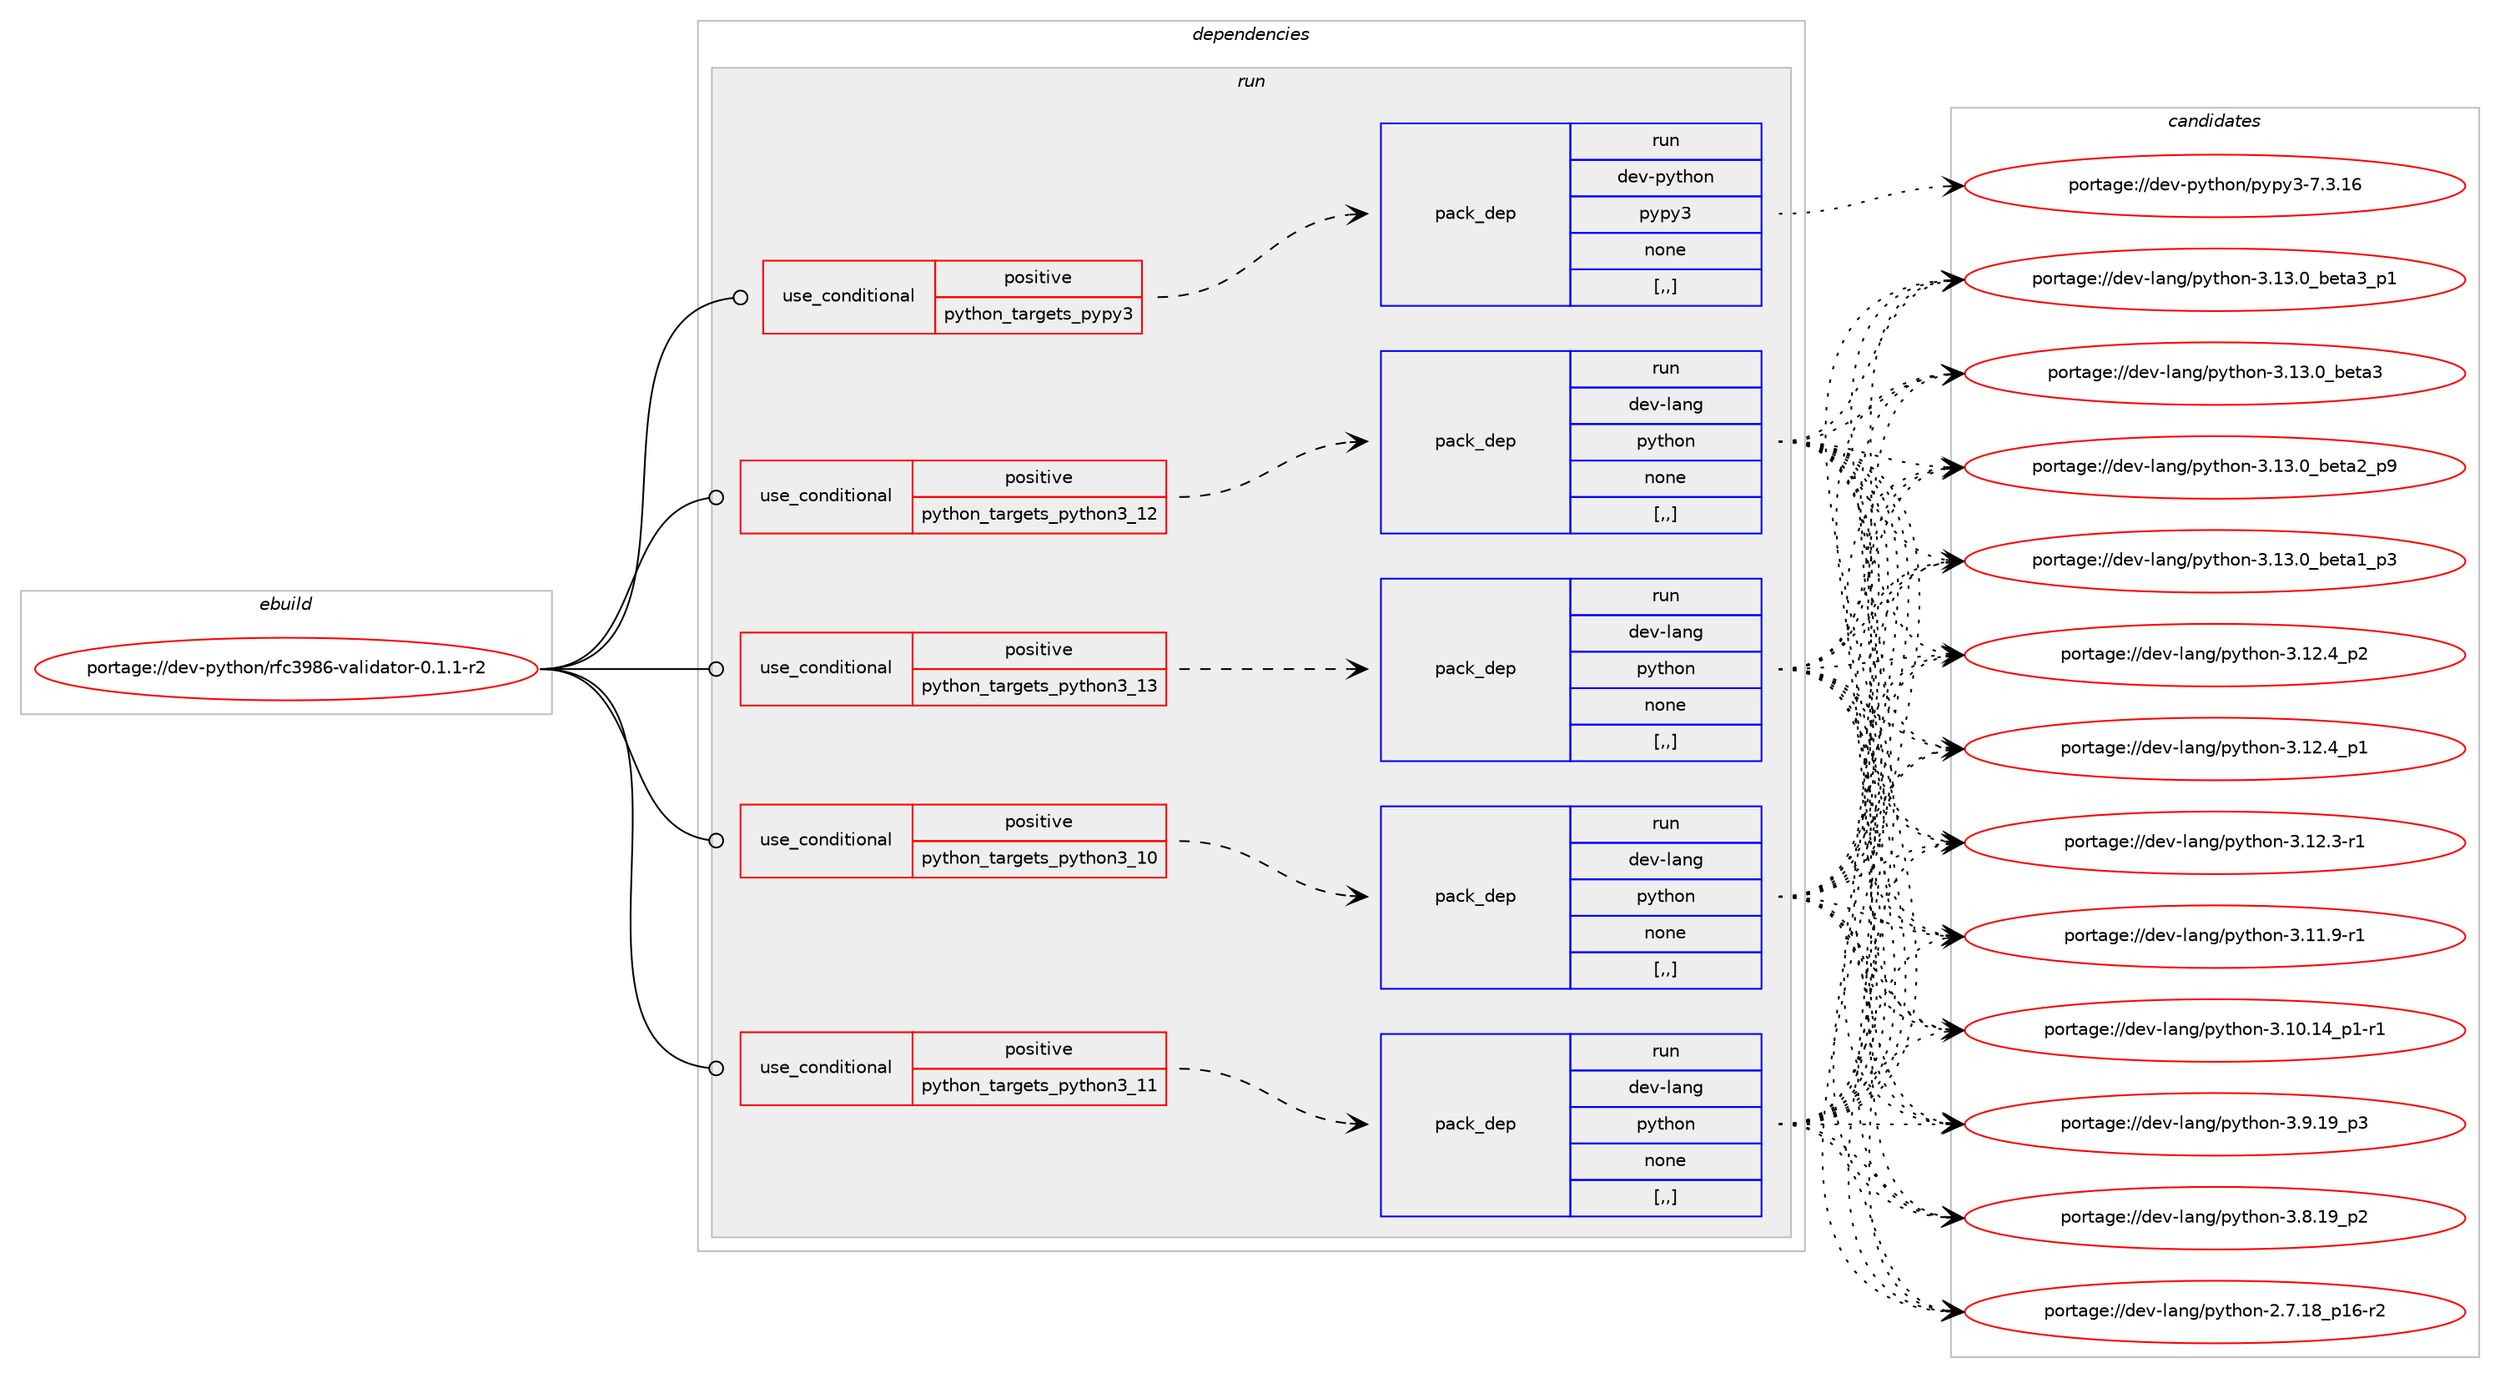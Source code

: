 digraph prolog {

# *************
# Graph options
# *************

newrank=true;
concentrate=true;
compound=true;
graph [rankdir=LR,fontname=Helvetica,fontsize=10,ranksep=1.5];#, ranksep=2.5, nodesep=0.2];
edge  [arrowhead=vee];
node  [fontname=Helvetica,fontsize=10];

# **********
# The ebuild
# **********

subgraph cluster_leftcol {
color=gray;
rank=same;
label=<<i>ebuild</i>>;
id [label="portage://dev-python/rfc3986-validator-0.1.1-r2", color=red, width=4, href="../dev-python/rfc3986-validator-0.1.1-r2.svg"];
}

# ****************
# The dependencies
# ****************

subgraph cluster_midcol {
color=gray;
label=<<i>dependencies</i>>;
subgraph cluster_compile {
fillcolor="#eeeeee";
style=filled;
label=<<i>compile</i>>;
}
subgraph cluster_compileandrun {
fillcolor="#eeeeee";
style=filled;
label=<<i>compile and run</i>>;
}
subgraph cluster_run {
fillcolor="#eeeeee";
style=filled;
label=<<i>run</i>>;
subgraph cond38688 {
dependency160966 [label=<<TABLE BORDER="0" CELLBORDER="1" CELLSPACING="0" CELLPADDING="4"><TR><TD ROWSPAN="3" CELLPADDING="10">use_conditional</TD></TR><TR><TD>positive</TD></TR><TR><TD>python_targets_pypy3</TD></TR></TABLE>>, shape=none, color=red];
subgraph pack121018 {
dependency160967 [label=<<TABLE BORDER="0" CELLBORDER="1" CELLSPACING="0" CELLPADDING="4" WIDTH="220"><TR><TD ROWSPAN="6" CELLPADDING="30">pack_dep</TD></TR><TR><TD WIDTH="110">run</TD></TR><TR><TD>dev-python</TD></TR><TR><TD>pypy3</TD></TR><TR><TD>none</TD></TR><TR><TD>[,,]</TD></TR></TABLE>>, shape=none, color=blue];
}
dependency160966:e -> dependency160967:w [weight=20,style="dashed",arrowhead="vee"];
}
id:e -> dependency160966:w [weight=20,style="solid",arrowhead="odot"];
subgraph cond38689 {
dependency160968 [label=<<TABLE BORDER="0" CELLBORDER="1" CELLSPACING="0" CELLPADDING="4"><TR><TD ROWSPAN="3" CELLPADDING="10">use_conditional</TD></TR><TR><TD>positive</TD></TR><TR><TD>python_targets_python3_10</TD></TR></TABLE>>, shape=none, color=red];
subgraph pack121019 {
dependency160969 [label=<<TABLE BORDER="0" CELLBORDER="1" CELLSPACING="0" CELLPADDING="4" WIDTH="220"><TR><TD ROWSPAN="6" CELLPADDING="30">pack_dep</TD></TR><TR><TD WIDTH="110">run</TD></TR><TR><TD>dev-lang</TD></TR><TR><TD>python</TD></TR><TR><TD>none</TD></TR><TR><TD>[,,]</TD></TR></TABLE>>, shape=none, color=blue];
}
dependency160968:e -> dependency160969:w [weight=20,style="dashed",arrowhead="vee"];
}
id:e -> dependency160968:w [weight=20,style="solid",arrowhead="odot"];
subgraph cond38690 {
dependency160970 [label=<<TABLE BORDER="0" CELLBORDER="1" CELLSPACING="0" CELLPADDING="4"><TR><TD ROWSPAN="3" CELLPADDING="10">use_conditional</TD></TR><TR><TD>positive</TD></TR><TR><TD>python_targets_python3_11</TD></TR></TABLE>>, shape=none, color=red];
subgraph pack121020 {
dependency160971 [label=<<TABLE BORDER="0" CELLBORDER="1" CELLSPACING="0" CELLPADDING="4" WIDTH="220"><TR><TD ROWSPAN="6" CELLPADDING="30">pack_dep</TD></TR><TR><TD WIDTH="110">run</TD></TR><TR><TD>dev-lang</TD></TR><TR><TD>python</TD></TR><TR><TD>none</TD></TR><TR><TD>[,,]</TD></TR></TABLE>>, shape=none, color=blue];
}
dependency160970:e -> dependency160971:w [weight=20,style="dashed",arrowhead="vee"];
}
id:e -> dependency160970:w [weight=20,style="solid",arrowhead="odot"];
subgraph cond38691 {
dependency160972 [label=<<TABLE BORDER="0" CELLBORDER="1" CELLSPACING="0" CELLPADDING="4"><TR><TD ROWSPAN="3" CELLPADDING="10">use_conditional</TD></TR><TR><TD>positive</TD></TR><TR><TD>python_targets_python3_12</TD></TR></TABLE>>, shape=none, color=red];
subgraph pack121021 {
dependency160973 [label=<<TABLE BORDER="0" CELLBORDER="1" CELLSPACING="0" CELLPADDING="4" WIDTH="220"><TR><TD ROWSPAN="6" CELLPADDING="30">pack_dep</TD></TR><TR><TD WIDTH="110">run</TD></TR><TR><TD>dev-lang</TD></TR><TR><TD>python</TD></TR><TR><TD>none</TD></TR><TR><TD>[,,]</TD></TR></TABLE>>, shape=none, color=blue];
}
dependency160972:e -> dependency160973:w [weight=20,style="dashed",arrowhead="vee"];
}
id:e -> dependency160972:w [weight=20,style="solid",arrowhead="odot"];
subgraph cond38692 {
dependency160974 [label=<<TABLE BORDER="0" CELLBORDER="1" CELLSPACING="0" CELLPADDING="4"><TR><TD ROWSPAN="3" CELLPADDING="10">use_conditional</TD></TR><TR><TD>positive</TD></TR><TR><TD>python_targets_python3_13</TD></TR></TABLE>>, shape=none, color=red];
subgraph pack121022 {
dependency160975 [label=<<TABLE BORDER="0" CELLBORDER="1" CELLSPACING="0" CELLPADDING="4" WIDTH="220"><TR><TD ROWSPAN="6" CELLPADDING="30">pack_dep</TD></TR><TR><TD WIDTH="110">run</TD></TR><TR><TD>dev-lang</TD></TR><TR><TD>python</TD></TR><TR><TD>none</TD></TR><TR><TD>[,,]</TD></TR></TABLE>>, shape=none, color=blue];
}
dependency160974:e -> dependency160975:w [weight=20,style="dashed",arrowhead="vee"];
}
id:e -> dependency160974:w [weight=20,style="solid",arrowhead="odot"];
}
}

# **************
# The candidates
# **************

subgraph cluster_choices {
rank=same;
color=gray;
label=<<i>candidates</i>>;

subgraph choice121018 {
color=black;
nodesep=1;
choice10010111845112121116104111110471121211121215145554651464954 [label="portage://dev-python/pypy3-7.3.16", color=red, width=4,href="../dev-python/pypy3-7.3.16.svg"];
dependency160967:e -> choice10010111845112121116104111110471121211121215145554651464954:w [style=dotted,weight="100"];
}
subgraph choice121019 {
color=black;
nodesep=1;
choice10010111845108971101034711212111610411111045514649514648959810111697519511249 [label="portage://dev-lang/python-3.13.0_beta3_p1", color=red, width=4,href="../dev-lang/python-3.13.0_beta3_p1.svg"];
choice1001011184510897110103471121211161041111104551464951464895981011169751 [label="portage://dev-lang/python-3.13.0_beta3", color=red, width=4,href="../dev-lang/python-3.13.0_beta3.svg"];
choice10010111845108971101034711212111610411111045514649514648959810111697509511257 [label="portage://dev-lang/python-3.13.0_beta2_p9", color=red, width=4,href="../dev-lang/python-3.13.0_beta2_p9.svg"];
choice10010111845108971101034711212111610411111045514649514648959810111697499511251 [label="portage://dev-lang/python-3.13.0_beta1_p3", color=red, width=4,href="../dev-lang/python-3.13.0_beta1_p3.svg"];
choice100101118451089711010347112121116104111110455146495046529511250 [label="portage://dev-lang/python-3.12.4_p2", color=red, width=4,href="../dev-lang/python-3.12.4_p2.svg"];
choice100101118451089711010347112121116104111110455146495046529511249 [label="portage://dev-lang/python-3.12.4_p1", color=red, width=4,href="../dev-lang/python-3.12.4_p1.svg"];
choice100101118451089711010347112121116104111110455146495046514511449 [label="portage://dev-lang/python-3.12.3-r1", color=red, width=4,href="../dev-lang/python-3.12.3-r1.svg"];
choice100101118451089711010347112121116104111110455146494946574511449 [label="portage://dev-lang/python-3.11.9-r1", color=red, width=4,href="../dev-lang/python-3.11.9-r1.svg"];
choice100101118451089711010347112121116104111110455146494846495295112494511449 [label="portage://dev-lang/python-3.10.14_p1-r1", color=red, width=4,href="../dev-lang/python-3.10.14_p1-r1.svg"];
choice100101118451089711010347112121116104111110455146574649579511251 [label="portage://dev-lang/python-3.9.19_p3", color=red, width=4,href="../dev-lang/python-3.9.19_p3.svg"];
choice100101118451089711010347112121116104111110455146564649579511250 [label="portage://dev-lang/python-3.8.19_p2", color=red, width=4,href="../dev-lang/python-3.8.19_p2.svg"];
choice100101118451089711010347112121116104111110455046554649569511249544511450 [label="portage://dev-lang/python-2.7.18_p16-r2", color=red, width=4,href="../dev-lang/python-2.7.18_p16-r2.svg"];
dependency160969:e -> choice10010111845108971101034711212111610411111045514649514648959810111697519511249:w [style=dotted,weight="100"];
dependency160969:e -> choice1001011184510897110103471121211161041111104551464951464895981011169751:w [style=dotted,weight="100"];
dependency160969:e -> choice10010111845108971101034711212111610411111045514649514648959810111697509511257:w [style=dotted,weight="100"];
dependency160969:e -> choice10010111845108971101034711212111610411111045514649514648959810111697499511251:w [style=dotted,weight="100"];
dependency160969:e -> choice100101118451089711010347112121116104111110455146495046529511250:w [style=dotted,weight="100"];
dependency160969:e -> choice100101118451089711010347112121116104111110455146495046529511249:w [style=dotted,weight="100"];
dependency160969:e -> choice100101118451089711010347112121116104111110455146495046514511449:w [style=dotted,weight="100"];
dependency160969:e -> choice100101118451089711010347112121116104111110455146494946574511449:w [style=dotted,weight="100"];
dependency160969:e -> choice100101118451089711010347112121116104111110455146494846495295112494511449:w [style=dotted,weight="100"];
dependency160969:e -> choice100101118451089711010347112121116104111110455146574649579511251:w [style=dotted,weight="100"];
dependency160969:e -> choice100101118451089711010347112121116104111110455146564649579511250:w [style=dotted,weight="100"];
dependency160969:e -> choice100101118451089711010347112121116104111110455046554649569511249544511450:w [style=dotted,weight="100"];
}
subgraph choice121020 {
color=black;
nodesep=1;
choice10010111845108971101034711212111610411111045514649514648959810111697519511249 [label="portage://dev-lang/python-3.13.0_beta3_p1", color=red, width=4,href="../dev-lang/python-3.13.0_beta3_p1.svg"];
choice1001011184510897110103471121211161041111104551464951464895981011169751 [label="portage://dev-lang/python-3.13.0_beta3", color=red, width=4,href="../dev-lang/python-3.13.0_beta3.svg"];
choice10010111845108971101034711212111610411111045514649514648959810111697509511257 [label="portage://dev-lang/python-3.13.0_beta2_p9", color=red, width=4,href="../dev-lang/python-3.13.0_beta2_p9.svg"];
choice10010111845108971101034711212111610411111045514649514648959810111697499511251 [label="portage://dev-lang/python-3.13.0_beta1_p3", color=red, width=4,href="../dev-lang/python-3.13.0_beta1_p3.svg"];
choice100101118451089711010347112121116104111110455146495046529511250 [label="portage://dev-lang/python-3.12.4_p2", color=red, width=4,href="../dev-lang/python-3.12.4_p2.svg"];
choice100101118451089711010347112121116104111110455146495046529511249 [label="portage://dev-lang/python-3.12.4_p1", color=red, width=4,href="../dev-lang/python-3.12.4_p1.svg"];
choice100101118451089711010347112121116104111110455146495046514511449 [label="portage://dev-lang/python-3.12.3-r1", color=red, width=4,href="../dev-lang/python-3.12.3-r1.svg"];
choice100101118451089711010347112121116104111110455146494946574511449 [label="portage://dev-lang/python-3.11.9-r1", color=red, width=4,href="../dev-lang/python-3.11.9-r1.svg"];
choice100101118451089711010347112121116104111110455146494846495295112494511449 [label="portage://dev-lang/python-3.10.14_p1-r1", color=red, width=4,href="../dev-lang/python-3.10.14_p1-r1.svg"];
choice100101118451089711010347112121116104111110455146574649579511251 [label="portage://dev-lang/python-3.9.19_p3", color=red, width=4,href="../dev-lang/python-3.9.19_p3.svg"];
choice100101118451089711010347112121116104111110455146564649579511250 [label="portage://dev-lang/python-3.8.19_p2", color=red, width=4,href="../dev-lang/python-3.8.19_p2.svg"];
choice100101118451089711010347112121116104111110455046554649569511249544511450 [label="portage://dev-lang/python-2.7.18_p16-r2", color=red, width=4,href="../dev-lang/python-2.7.18_p16-r2.svg"];
dependency160971:e -> choice10010111845108971101034711212111610411111045514649514648959810111697519511249:w [style=dotted,weight="100"];
dependency160971:e -> choice1001011184510897110103471121211161041111104551464951464895981011169751:w [style=dotted,weight="100"];
dependency160971:e -> choice10010111845108971101034711212111610411111045514649514648959810111697509511257:w [style=dotted,weight="100"];
dependency160971:e -> choice10010111845108971101034711212111610411111045514649514648959810111697499511251:w [style=dotted,weight="100"];
dependency160971:e -> choice100101118451089711010347112121116104111110455146495046529511250:w [style=dotted,weight="100"];
dependency160971:e -> choice100101118451089711010347112121116104111110455146495046529511249:w [style=dotted,weight="100"];
dependency160971:e -> choice100101118451089711010347112121116104111110455146495046514511449:w [style=dotted,weight="100"];
dependency160971:e -> choice100101118451089711010347112121116104111110455146494946574511449:w [style=dotted,weight="100"];
dependency160971:e -> choice100101118451089711010347112121116104111110455146494846495295112494511449:w [style=dotted,weight="100"];
dependency160971:e -> choice100101118451089711010347112121116104111110455146574649579511251:w [style=dotted,weight="100"];
dependency160971:e -> choice100101118451089711010347112121116104111110455146564649579511250:w [style=dotted,weight="100"];
dependency160971:e -> choice100101118451089711010347112121116104111110455046554649569511249544511450:w [style=dotted,weight="100"];
}
subgraph choice121021 {
color=black;
nodesep=1;
choice10010111845108971101034711212111610411111045514649514648959810111697519511249 [label="portage://dev-lang/python-3.13.0_beta3_p1", color=red, width=4,href="../dev-lang/python-3.13.0_beta3_p1.svg"];
choice1001011184510897110103471121211161041111104551464951464895981011169751 [label="portage://dev-lang/python-3.13.0_beta3", color=red, width=4,href="../dev-lang/python-3.13.0_beta3.svg"];
choice10010111845108971101034711212111610411111045514649514648959810111697509511257 [label="portage://dev-lang/python-3.13.0_beta2_p9", color=red, width=4,href="../dev-lang/python-3.13.0_beta2_p9.svg"];
choice10010111845108971101034711212111610411111045514649514648959810111697499511251 [label="portage://dev-lang/python-3.13.0_beta1_p3", color=red, width=4,href="../dev-lang/python-3.13.0_beta1_p3.svg"];
choice100101118451089711010347112121116104111110455146495046529511250 [label="portage://dev-lang/python-3.12.4_p2", color=red, width=4,href="../dev-lang/python-3.12.4_p2.svg"];
choice100101118451089711010347112121116104111110455146495046529511249 [label="portage://dev-lang/python-3.12.4_p1", color=red, width=4,href="../dev-lang/python-3.12.4_p1.svg"];
choice100101118451089711010347112121116104111110455146495046514511449 [label="portage://dev-lang/python-3.12.3-r1", color=red, width=4,href="../dev-lang/python-3.12.3-r1.svg"];
choice100101118451089711010347112121116104111110455146494946574511449 [label="portage://dev-lang/python-3.11.9-r1", color=red, width=4,href="../dev-lang/python-3.11.9-r1.svg"];
choice100101118451089711010347112121116104111110455146494846495295112494511449 [label="portage://dev-lang/python-3.10.14_p1-r1", color=red, width=4,href="../dev-lang/python-3.10.14_p1-r1.svg"];
choice100101118451089711010347112121116104111110455146574649579511251 [label="portage://dev-lang/python-3.9.19_p3", color=red, width=4,href="../dev-lang/python-3.9.19_p3.svg"];
choice100101118451089711010347112121116104111110455146564649579511250 [label="portage://dev-lang/python-3.8.19_p2", color=red, width=4,href="../dev-lang/python-3.8.19_p2.svg"];
choice100101118451089711010347112121116104111110455046554649569511249544511450 [label="portage://dev-lang/python-2.7.18_p16-r2", color=red, width=4,href="../dev-lang/python-2.7.18_p16-r2.svg"];
dependency160973:e -> choice10010111845108971101034711212111610411111045514649514648959810111697519511249:w [style=dotted,weight="100"];
dependency160973:e -> choice1001011184510897110103471121211161041111104551464951464895981011169751:w [style=dotted,weight="100"];
dependency160973:e -> choice10010111845108971101034711212111610411111045514649514648959810111697509511257:w [style=dotted,weight="100"];
dependency160973:e -> choice10010111845108971101034711212111610411111045514649514648959810111697499511251:w [style=dotted,weight="100"];
dependency160973:e -> choice100101118451089711010347112121116104111110455146495046529511250:w [style=dotted,weight="100"];
dependency160973:e -> choice100101118451089711010347112121116104111110455146495046529511249:w [style=dotted,weight="100"];
dependency160973:e -> choice100101118451089711010347112121116104111110455146495046514511449:w [style=dotted,weight="100"];
dependency160973:e -> choice100101118451089711010347112121116104111110455146494946574511449:w [style=dotted,weight="100"];
dependency160973:e -> choice100101118451089711010347112121116104111110455146494846495295112494511449:w [style=dotted,weight="100"];
dependency160973:e -> choice100101118451089711010347112121116104111110455146574649579511251:w [style=dotted,weight="100"];
dependency160973:e -> choice100101118451089711010347112121116104111110455146564649579511250:w [style=dotted,weight="100"];
dependency160973:e -> choice100101118451089711010347112121116104111110455046554649569511249544511450:w [style=dotted,weight="100"];
}
subgraph choice121022 {
color=black;
nodesep=1;
choice10010111845108971101034711212111610411111045514649514648959810111697519511249 [label="portage://dev-lang/python-3.13.0_beta3_p1", color=red, width=4,href="../dev-lang/python-3.13.0_beta3_p1.svg"];
choice1001011184510897110103471121211161041111104551464951464895981011169751 [label="portage://dev-lang/python-3.13.0_beta3", color=red, width=4,href="../dev-lang/python-3.13.0_beta3.svg"];
choice10010111845108971101034711212111610411111045514649514648959810111697509511257 [label="portage://dev-lang/python-3.13.0_beta2_p9", color=red, width=4,href="../dev-lang/python-3.13.0_beta2_p9.svg"];
choice10010111845108971101034711212111610411111045514649514648959810111697499511251 [label="portage://dev-lang/python-3.13.0_beta1_p3", color=red, width=4,href="../dev-lang/python-3.13.0_beta1_p3.svg"];
choice100101118451089711010347112121116104111110455146495046529511250 [label="portage://dev-lang/python-3.12.4_p2", color=red, width=4,href="../dev-lang/python-3.12.4_p2.svg"];
choice100101118451089711010347112121116104111110455146495046529511249 [label="portage://dev-lang/python-3.12.4_p1", color=red, width=4,href="../dev-lang/python-3.12.4_p1.svg"];
choice100101118451089711010347112121116104111110455146495046514511449 [label="portage://dev-lang/python-3.12.3-r1", color=red, width=4,href="../dev-lang/python-3.12.3-r1.svg"];
choice100101118451089711010347112121116104111110455146494946574511449 [label="portage://dev-lang/python-3.11.9-r1", color=red, width=4,href="../dev-lang/python-3.11.9-r1.svg"];
choice100101118451089711010347112121116104111110455146494846495295112494511449 [label="portage://dev-lang/python-3.10.14_p1-r1", color=red, width=4,href="../dev-lang/python-3.10.14_p1-r1.svg"];
choice100101118451089711010347112121116104111110455146574649579511251 [label="portage://dev-lang/python-3.9.19_p3", color=red, width=4,href="../dev-lang/python-3.9.19_p3.svg"];
choice100101118451089711010347112121116104111110455146564649579511250 [label="portage://dev-lang/python-3.8.19_p2", color=red, width=4,href="../dev-lang/python-3.8.19_p2.svg"];
choice100101118451089711010347112121116104111110455046554649569511249544511450 [label="portage://dev-lang/python-2.7.18_p16-r2", color=red, width=4,href="../dev-lang/python-2.7.18_p16-r2.svg"];
dependency160975:e -> choice10010111845108971101034711212111610411111045514649514648959810111697519511249:w [style=dotted,weight="100"];
dependency160975:e -> choice1001011184510897110103471121211161041111104551464951464895981011169751:w [style=dotted,weight="100"];
dependency160975:e -> choice10010111845108971101034711212111610411111045514649514648959810111697509511257:w [style=dotted,weight="100"];
dependency160975:e -> choice10010111845108971101034711212111610411111045514649514648959810111697499511251:w [style=dotted,weight="100"];
dependency160975:e -> choice100101118451089711010347112121116104111110455146495046529511250:w [style=dotted,weight="100"];
dependency160975:e -> choice100101118451089711010347112121116104111110455146495046529511249:w [style=dotted,weight="100"];
dependency160975:e -> choice100101118451089711010347112121116104111110455146495046514511449:w [style=dotted,weight="100"];
dependency160975:e -> choice100101118451089711010347112121116104111110455146494946574511449:w [style=dotted,weight="100"];
dependency160975:e -> choice100101118451089711010347112121116104111110455146494846495295112494511449:w [style=dotted,weight="100"];
dependency160975:e -> choice100101118451089711010347112121116104111110455146574649579511251:w [style=dotted,weight="100"];
dependency160975:e -> choice100101118451089711010347112121116104111110455146564649579511250:w [style=dotted,weight="100"];
dependency160975:e -> choice100101118451089711010347112121116104111110455046554649569511249544511450:w [style=dotted,weight="100"];
}
}

}
